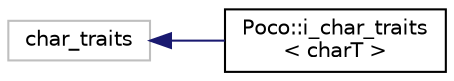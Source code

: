 digraph "Graphical Class Hierarchy"
{
 // LATEX_PDF_SIZE
  edge [fontname="Helvetica",fontsize="10",labelfontname="Helvetica",labelfontsize="10"];
  node [fontname="Helvetica",fontsize="10",shape=record];
  rankdir="LR";
  Node1804 [label="char_traits",height=0.2,width=0.4,color="grey75", fillcolor="white", style="filled",tooltip=" "];
  Node1804 -> Node0 [dir="back",color="midnightblue",fontsize="10",style="solid",fontname="Helvetica"];
  Node0 [label="Poco::i_char_traits\l\< charT \>",height=0.2,width=0.4,color="black", fillcolor="white", style="filled",URL="$structPoco_1_1i__char__traits.html",tooltip=" "];
}
